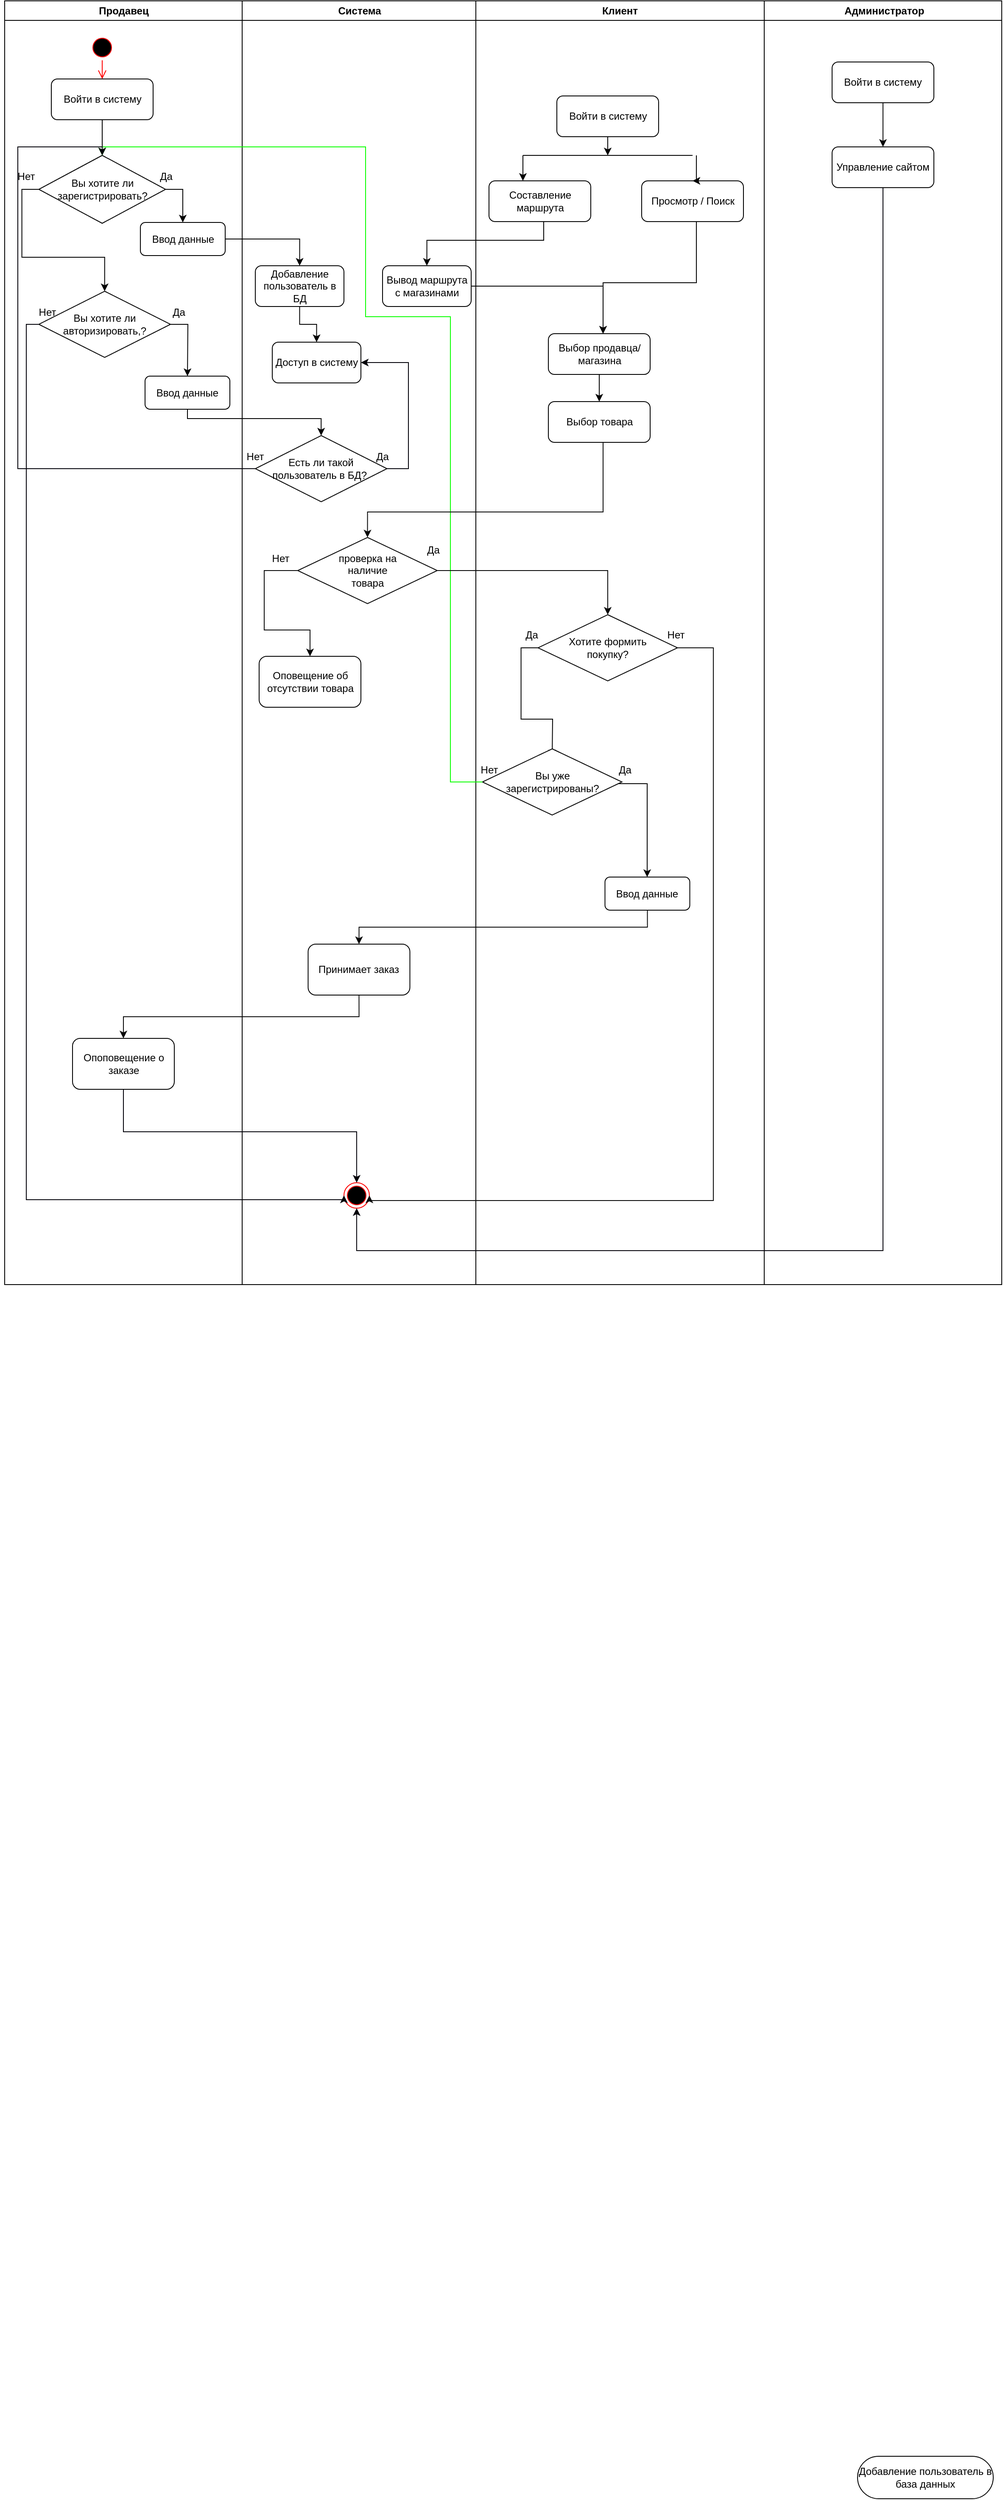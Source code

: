 <mxfile version="20.3.0" type="device"><diagram name="Page-1" id="e7e014a7-5840-1c2e-5031-d8a46d1fe8dd"><mxGraphModel dx="4135" dy="1854" grid="1" gridSize="10" guides="1" tooltips="1" connect="1" arrows="1" fold="1" page="1" pageScale="1" pageWidth="1169" pageHeight="826" background="none" math="0" shadow="0"><root><mxCell id="0"/><mxCell id="1" parent="0"/><mxCell id="2" value="Система" style="swimlane;whiteSpace=wrap" parent="1" vertex="1"><mxGeometry x="164.5" y="128" width="275.5" height="1512" as="geometry"/></mxCell><mxCell id="3XjpbT_yiBs3_Gk6vruf-79" value="" style="edgeStyle=orthogonalEdgeStyle;rounded=0;orthogonalLoop=1;jettySize=auto;html=1;" parent="2" source="3XjpbT_yiBs3_Gk6vruf-77" target="3XjpbT_yiBs3_Gk6vruf-78" edge="1"><mxGeometry relative="1" as="geometry"/></mxCell><mxCell id="3XjpbT_yiBs3_Gk6vruf-77" value="Добавление пользователь в БД" style="rounded=1;whiteSpace=wrap;html=1;" parent="2" vertex="1"><mxGeometry x="15.5" y="312" width="104.5" height="48" as="geometry"/></mxCell><mxCell id="3XjpbT_yiBs3_Gk6vruf-78" value="Доступ в систему" style="rounded=1;whiteSpace=wrap;html=1;" parent="2" vertex="1"><mxGeometry x="35.5" y="402" width="104.5" height="48" as="geometry"/></mxCell><mxCell id="3XjpbT_yiBs3_Gk6vruf-210" style="edgeStyle=orthogonalEdgeStyle;rounded=0;orthogonalLoop=1;jettySize=auto;html=1;entryX=1;entryY=0.5;entryDx=0;entryDy=0;strokeColor=#010008;startArrow=none;startFill=0;endArrow=classic;endFill=1;" parent="2" source="3XjpbT_yiBs3_Gk6vruf-85" target="3XjpbT_yiBs3_Gk6vruf-78" edge="1"><mxGeometry relative="1" as="geometry"><Array as="points"><mxPoint x="196" y="551"/><mxPoint x="196" y="426"/></Array></mxGeometry></mxCell><mxCell id="3XjpbT_yiBs3_Gk6vruf-85" value="Есть ли такой пользователь в БД?&amp;nbsp;" style="rhombus;whiteSpace=wrap;html=1;" parent="2" vertex="1"><mxGeometry x="15.5" y="512" width="155.25" height="78" as="geometry"/></mxCell><mxCell id="3XjpbT_yiBs3_Gk6vruf-90" value="Да" style="text;html=1;strokeColor=none;fillColor=none;align=center;verticalAlign=middle;whiteSpace=wrap;rounded=0;" parent="2" vertex="1"><mxGeometry x="135.5" y="522" width="60" height="30" as="geometry"/></mxCell><mxCell id="3XjpbT_yiBs3_Gk6vruf-119" value="Вывод маршрута с магазинами" style="rounded=1;whiteSpace=wrap;html=1;" parent="2" vertex="1"><mxGeometry x="165.5" y="312" width="104.5" height="48" as="geometry"/></mxCell><mxCell id="3XjpbT_yiBs3_Gk6vruf-160" value="Принимает заказ" style="rounded=1;whiteSpace=wrap;html=1;" parent="2" vertex="1"><mxGeometry x="77.75" y="1111" width="120" height="60" as="geometry"/></mxCell><mxCell id="3XjpbT_yiBs3_Gk6vruf-185" value="проверка на &lt;br&gt;наличие &lt;br&gt;товара" style="rhombus;whiteSpace=wrap;html=1;" parent="2" vertex="1"><mxGeometry x="65.5" y="632" width="164.5" height="78" as="geometry"/></mxCell><mxCell id="3XjpbT_yiBs3_Gk6vruf-188" value="Да" style="text;html=1;strokeColor=none;fillColor=none;align=center;verticalAlign=middle;whiteSpace=wrap;rounded=0;" parent="2" vertex="1"><mxGeometry x="195.5" y="632" width="60" height="30" as="geometry"/></mxCell><mxCell id="3XjpbT_yiBs3_Gk6vruf-189" value="Нет" style="text;html=1;strokeColor=none;fillColor=none;align=center;verticalAlign=middle;whiteSpace=wrap;rounded=0;" parent="2" vertex="1"><mxGeometry x="15.5" y="642" width="60" height="30" as="geometry"/></mxCell><mxCell id="3XjpbT_yiBs3_Gk6vruf-190" value="Оповещение об отсутствии товара" style="rounded=1;whiteSpace=wrap;html=1;" parent="2" vertex="1"><mxGeometry x="20" y="772" width="120" height="60" as="geometry"/></mxCell><mxCell id="3XjpbT_yiBs3_Gk6vruf-207" value="" style="ellipse;html=1;shape=endState;fillColor=#000000;strokeColor=#ff0000;" parent="2" vertex="1"><mxGeometry x="120" y="1392" width="30" height="30" as="geometry"/></mxCell><mxCell id="3XjpbT_yiBs3_Gk6vruf-91" value="Нет" style="text;html=1;strokeColor=none;fillColor=none;align=center;verticalAlign=middle;whiteSpace=wrap;rounded=0;" parent="2" vertex="1"><mxGeometry x="-14.5" y="522" width="60" height="30" as="geometry"/></mxCell><mxCell id="3XjpbT_yiBs3_Gk6vruf-191" style="edgeStyle=orthogonalEdgeStyle;rounded=0;orthogonalLoop=1;jettySize=auto;html=1;strokeColor=#080808;startArrow=none;startFill=0;endArrow=classic;endFill=1;entryX=0.5;entryY=0;entryDx=0;entryDy=0;" parent="2" source="3XjpbT_yiBs3_Gk6vruf-185" target="3XjpbT_yiBs3_Gk6vruf-190" edge="1"><mxGeometry relative="1" as="geometry"><mxPoint x="15.5" y="752" as="targetPoint"/><Array as="points"><mxPoint x="26" y="671"/><mxPoint x="26" y="741"/><mxPoint x="80" y="741"/></Array></mxGeometry></mxCell><mxCell id="3" value="Клиент" style="swimlane;whiteSpace=wrap" parent="1" vertex="1"><mxGeometry x="440" y="128" width="340" height="1512" as="geometry"/></mxCell><mxCell id="3XjpbT_yiBs3_Gk6vruf-99" value="Войти в систему" style="rounded=1;whiteSpace=wrap;html=1;" parent="3" vertex="1"><mxGeometry x="95.5" y="112" width="120" height="48" as="geometry"/></mxCell><mxCell id="3XjpbT_yiBs3_Gk6vruf-100" style="edgeStyle=orthogonalEdgeStyle;rounded=0;orthogonalLoop=1;jettySize=auto;html=1;entryX=0.5;entryY=0;entryDx=0;entryDy=0;" parent="3" source="3XjpbT_yiBs3_Gk6vruf-99" edge="1"><mxGeometry relative="1" as="geometry"><mxPoint x="155.5" y="182" as="targetPoint"/></mxGeometry></mxCell><mxCell id="3XjpbT_yiBs3_Gk6vruf-101" value="Составление маршрута" style="rounded=1;whiteSpace=wrap;html=1;" parent="3" vertex="1"><mxGeometry x="15.5" y="212" width="120" height="48" as="geometry"/></mxCell><mxCell id="3XjpbT_yiBs3_Gk6vruf-102" value="" style="endArrow=none;html=1;rounded=0;" parent="3" edge="1"><mxGeometry width="50" height="50" relative="1" as="geometry"><mxPoint x="55.5" y="182" as="sourcePoint"/><mxPoint x="255.5" y="182" as="targetPoint"/></mxGeometry></mxCell><mxCell id="3XjpbT_yiBs3_Gk6vruf-104" value="Просмотр / Поиск" style="rounded=1;whiteSpace=wrap;html=1;" parent="3" vertex="1"><mxGeometry x="195.5" y="212" width="120" height="48" as="geometry"/></mxCell><mxCell id="3XjpbT_yiBs3_Gk6vruf-113" style="edgeStyle=orthogonalEdgeStyle;rounded=0;orthogonalLoop=1;jettySize=auto;html=1;endArrow=none;endFill=0;startArrow=classic;startFill=1;" parent="3" edge="1"><mxGeometry relative="1" as="geometry"><mxPoint x="55.5" y="182" as="targetPoint"/><mxPoint x="55.5" y="212" as="sourcePoint"/></mxGeometry></mxCell><mxCell id="3XjpbT_yiBs3_Gk6vruf-124" value="Выбор продавца/магазина" style="rounded=1;whiteSpace=wrap;html=1;" parent="3" vertex="1"><mxGeometry x="85.5" y="392" width="120" height="48" as="geometry"/></mxCell><mxCell id="3XjpbT_yiBs3_Gk6vruf-127" style="edgeStyle=orthogonalEdgeStyle;rounded=0;orthogonalLoop=1;jettySize=auto;html=1;startArrow=none;startFill=0;endArrow=classic;endFill=1;exitX=0.5;exitY=1;exitDx=0;exitDy=0;" parent="3" source="3XjpbT_yiBs3_Gk6vruf-124" target="3XjpbT_yiBs3_Gk6vruf-125" edge="1"><mxGeometry relative="1" as="geometry"/></mxCell><mxCell id="3XjpbT_yiBs3_Gk6vruf-125" value="Выбор товара" style="rounded=1;whiteSpace=wrap;html=1;" parent="3" vertex="1"><mxGeometry x="85.5" y="472" width="120" height="48" as="geometry"/></mxCell><mxCell id="3XjpbT_yiBs3_Gk6vruf-139" style="edgeStyle=orthogonalEdgeStyle;rounded=0;orthogonalLoop=1;jettySize=auto;html=1;startArrow=none;startFill=0;endArrow=classic;endFill=1;exitX=0;exitY=0.5;exitDx=0;exitDy=0;" parent="3" source="3XjpbT_yiBs3_Gk6vruf-129" edge="1"><mxGeometry relative="1" as="geometry"><mxPoint x="90.0" y="891.0" as="targetPoint"/></mxGeometry></mxCell><mxCell id="3XjpbT_yiBs3_Gk6vruf-129" value="Хотите формить &lt;br&gt;покупку?" style="rhombus;whiteSpace=wrap;html=1;" parent="3" vertex="1"><mxGeometry x="73.25" y="723" width="164.5" height="78" as="geometry"/></mxCell><mxCell id="3XjpbT_yiBs3_Gk6vruf-132" value="Да" style="text;html=1;strokeColor=none;fillColor=none;align=center;verticalAlign=middle;whiteSpace=wrap;rounded=0;" parent="3" vertex="1"><mxGeometry x="35.5" y="732" width="60" height="30" as="geometry"/></mxCell><mxCell id="3XjpbT_yiBs3_Gk6vruf-157" style="edgeStyle=orthogonalEdgeStyle;rounded=0;orthogonalLoop=1;jettySize=auto;html=1;startArrow=none;startFill=0;endArrow=classic;endFill=1;exitX=0.25;exitY=1;exitDx=0;exitDy=0;" parent="3" source="3XjpbT_yiBs3_Gk6vruf-158" target="3XjpbT_yiBs3_Gk6vruf-156" edge="1"><mxGeometry relative="1" as="geometry"><mxPoint x="172.25" y="930.0" as="sourcePoint"/><Array as="points"><mxPoint x="202" y="922"/></Array></mxGeometry></mxCell><mxCell id="3XjpbT_yiBs3_Gk6vruf-138" value="Вы уже &lt;br&gt;зарегистрированы?&lt;br&gt;" style="rhombus;whiteSpace=wrap;html=1;" parent="3" vertex="1"><mxGeometry x="7.75" y="881" width="164.5" height="78" as="geometry"/></mxCell><mxCell id="3XjpbT_yiBs3_Gk6vruf-156" value="Ввод данные" style="rounded=1;whiteSpace=wrap;html=1;" parent="3" vertex="1"><mxGeometry x="152.25" y="1032" width="100" height="39" as="geometry"/></mxCell><mxCell id="3XjpbT_yiBs3_Gk6vruf-158" value="Да" style="text;html=1;strokeColor=none;fillColor=none;align=center;verticalAlign=middle;whiteSpace=wrap;rounded=0;" parent="3" vertex="1"><mxGeometry x="145.5" y="891" width="60" height="30" as="geometry"/></mxCell><mxCell id="3XjpbT_yiBs3_Gk6vruf-163" value="Нет" style="text;html=1;strokeColor=none;fillColor=none;align=center;verticalAlign=middle;whiteSpace=wrap;rounded=0;" parent="3" vertex="1"><mxGeometry x="205.5" y="732" width="60" height="30" as="geometry"/></mxCell><mxCell id="3XjpbT_yiBs3_Gk6vruf-203" value="Нет" style="text;html=1;strokeColor=none;fillColor=none;align=center;verticalAlign=middle;whiteSpace=wrap;rounded=0;" parent="3" vertex="1"><mxGeometry x="-14.5" y="891" width="60" height="30" as="geometry"/></mxCell><mxCell id="4" value=" Администратор" style="swimlane;whiteSpace=wrap" parent="1" vertex="1"><mxGeometry x="780" y="128" width="280" height="1512" as="geometry"/></mxCell><mxCell id="3XjpbT_yiBs3_Gk6vruf-199" style="edgeStyle=orthogonalEdgeStyle;rounded=0;orthogonalLoop=1;jettySize=auto;html=1;strokeColor=#080808;startArrow=none;startFill=0;endArrow=classic;endFill=1;" parent="4" source="3XjpbT_yiBs3_Gk6vruf-195" target="3XjpbT_yiBs3_Gk6vruf-198" edge="1"><mxGeometry relative="1" as="geometry"/></mxCell><mxCell id="3XjpbT_yiBs3_Gk6vruf-195" value="Войти в систему" style="rounded=1;whiteSpace=wrap;html=1;" parent="4" vertex="1"><mxGeometry x="80" y="72" width="120" height="48" as="geometry"/></mxCell><mxCell id="3XjpbT_yiBs3_Gk6vruf-198" value="Управление сайтом" style="rounded=1;whiteSpace=wrap;html=1;" parent="4" vertex="1"><mxGeometry x="80" y="172" width="120" height="48" as="geometry"/></mxCell><mxCell id="3XjpbT_yiBs3_Gk6vruf-48" value="Продавец" style="swimlane;whiteSpace=wrap" parent="1" vertex="1"><mxGeometry x="-115.5" y="128" width="280" height="1512" as="geometry"/></mxCell><mxCell id="3XjpbT_yiBs3_Gk6vruf-49" value="" style="ellipse;shape=startState;fillColor=#000000;strokeColor=#ff0000;" parent="3XjpbT_yiBs3_Gk6vruf-48" vertex="1"><mxGeometry x="100" y="40" width="30" height="30" as="geometry"/></mxCell><mxCell id="3XjpbT_yiBs3_Gk6vruf-50" value="" style="edgeStyle=elbowEdgeStyle;elbow=horizontal;verticalAlign=bottom;endArrow=open;endSize=8;strokeColor=#FF0000;endFill=1;rounded=0;entryX=0.5;entryY=0;entryDx=0;entryDy=0;" parent="3XjpbT_yiBs3_Gk6vruf-48" source="3XjpbT_yiBs3_Gk6vruf-49" target="3XjpbT_yiBs3_Gk6vruf-53" edge="1"><mxGeometry x="100" y="40" as="geometry"><mxPoint x="115.5" y="110" as="targetPoint"/></mxGeometry></mxCell><mxCell id="3XjpbT_yiBs3_Gk6vruf-72" style="edgeStyle=orthogonalEdgeStyle;rounded=0;orthogonalLoop=1;jettySize=auto;html=1;entryX=0.5;entryY=0;entryDx=0;entryDy=0;" parent="3XjpbT_yiBs3_Gk6vruf-48" source="3XjpbT_yiBs3_Gk6vruf-53" target="3XjpbT_yiBs3_Gk6vruf-55" edge="1"><mxGeometry relative="1" as="geometry"/></mxCell><mxCell id="3XjpbT_yiBs3_Gk6vruf-53" value="Войти в систему" style="rounded=1;whiteSpace=wrap;html=1;" parent="3XjpbT_yiBs3_Gk6vruf-48" vertex="1"><mxGeometry x="55" y="92" width="120" height="48" as="geometry"/></mxCell><mxCell id="3XjpbT_yiBs3_Gk6vruf-57" value="Ввод данные" style="rounded=1;whiteSpace=wrap;html=1;" parent="3XjpbT_yiBs3_Gk6vruf-48" vertex="1"><mxGeometry x="160" y="261" width="100" height="39" as="geometry"/></mxCell><mxCell id="3XjpbT_yiBs3_Gk6vruf-74" style="edgeStyle=orthogonalEdgeStyle;rounded=0;orthogonalLoop=1;jettySize=auto;html=1;entryX=0.5;entryY=0;entryDx=0;entryDy=0;exitX=1;exitY=0.5;exitDx=0;exitDy=0;" parent="3XjpbT_yiBs3_Gk6vruf-48" source="3XjpbT_yiBs3_Gk6vruf-55" target="3XjpbT_yiBs3_Gk6vruf-57" edge="1"><mxGeometry relative="1" as="geometry"/></mxCell><mxCell id="3XjpbT_yiBs3_Gk6vruf-55" value="Вы хотите ли зарегистрировать?" style="rhombus;whiteSpace=wrap;html=1;" parent="3XjpbT_yiBs3_Gk6vruf-48" vertex="1"><mxGeometry x="40.25" y="182" width="149.5" height="80" as="geometry"/></mxCell><mxCell id="3XjpbT_yiBs3_Gk6vruf-81" value="Вы хотите ли авторизировать,?" style="rhombus;whiteSpace=wrap;html=1;" parent="3XjpbT_yiBs3_Gk6vruf-48" vertex="1"><mxGeometry x="40.25" y="342" width="155.25" height="78" as="geometry"/></mxCell><mxCell id="3XjpbT_yiBs3_Gk6vruf-80" style="edgeStyle=orthogonalEdgeStyle;rounded=0;orthogonalLoop=1;jettySize=auto;html=1;entryX=0.5;entryY=0;entryDx=0;entryDy=0;exitX=0;exitY=0.5;exitDx=0;exitDy=0;" parent="3XjpbT_yiBs3_Gk6vruf-48" source="3XjpbT_yiBs3_Gk6vruf-55" target="3XjpbT_yiBs3_Gk6vruf-81" edge="1"><mxGeometry relative="1" as="geometry"><mxPoint x="35.5" y="322" as="targetPoint"/></mxGeometry></mxCell><mxCell id="3XjpbT_yiBs3_Gk6vruf-61" value="Нет" style="text;html=1;strokeColor=none;fillColor=none;align=center;verticalAlign=middle;whiteSpace=wrap;rounded=0;" parent="3XjpbT_yiBs3_Gk6vruf-48" vertex="1"><mxGeometry x="-5" y="192" width="60" height="30" as="geometry"/></mxCell><mxCell id="3XjpbT_yiBs3_Gk6vruf-84" value="Ввод данные" style="rounded=1;whiteSpace=wrap;html=1;" parent="3XjpbT_yiBs3_Gk6vruf-48" vertex="1"><mxGeometry x="165.5" y="442" width="100" height="39" as="geometry"/></mxCell><mxCell id="3XjpbT_yiBs3_Gk6vruf-63" value="Да" style="text;html=1;strokeColor=none;fillColor=none;align=center;verticalAlign=middle;whiteSpace=wrap;rounded=0;" parent="3XjpbT_yiBs3_Gk6vruf-48" vertex="1"><mxGeometry x="175.5" y="352" width="60" height="30" as="geometry"/></mxCell><mxCell id="3XjpbT_yiBs3_Gk6vruf-166" value="Опоповещение о заказе" style="rounded=1;whiteSpace=wrap;html=1;" parent="3XjpbT_yiBs3_Gk6vruf-48" vertex="1"><mxGeometry x="80" y="1222" width="120" height="60" as="geometry"/></mxCell><mxCell id="3XjpbT_yiBs3_Gk6vruf-202" value="Нет" style="text;html=1;strokeColor=none;fillColor=none;align=center;verticalAlign=middle;whiteSpace=wrap;rounded=0;" parent="3XjpbT_yiBs3_Gk6vruf-48" vertex="1"><mxGeometry x="20" y="352" width="60" height="30" as="geometry"/></mxCell><mxCell id="3XjpbT_yiBs3_Gk6vruf-211" value="Да" style="text;html=1;strokeColor=none;fillColor=none;align=center;verticalAlign=middle;whiteSpace=wrap;rounded=0;" parent="3XjpbT_yiBs3_Gk6vruf-48" vertex="1"><mxGeometry x="160" y="192" width="60" height="30" as="geometry"/></mxCell><mxCell id="3XjpbT_yiBs3_Gk6vruf-75" style="edgeStyle=orthogonalEdgeStyle;rounded=0;orthogonalLoop=1;jettySize=auto;html=1;entryX=0.5;entryY=0;entryDx=0;entryDy=0;" parent="1" source="3XjpbT_yiBs3_Gk6vruf-57" target="3XjpbT_yiBs3_Gk6vruf-77" edge="1"><mxGeometry relative="1" as="geometry"><mxPoint x="240" y="510.0" as="targetPoint"/></mxGeometry></mxCell><mxCell id="3XjpbT_yiBs3_Gk6vruf-76" value="Добавление пользователь в база данных" style="rounded=1;whiteSpace=wrap;html=1;arcSize=50;" parent="1" vertex="1"><mxGeometry x="890" y="3020" width="160" height="50" as="geometry"/></mxCell><mxCell id="3XjpbT_yiBs3_Gk6vruf-83" style="edgeStyle=orthogonalEdgeStyle;rounded=0;orthogonalLoop=1;jettySize=auto;html=1;" parent="1" source="3XjpbT_yiBs3_Gk6vruf-81" edge="1"><mxGeometry relative="1" as="geometry"><mxPoint x="100" y="570" as="targetPoint"/></mxGeometry></mxCell><mxCell id="3XjpbT_yiBs3_Gk6vruf-86" style="edgeStyle=orthogonalEdgeStyle;rounded=0;orthogonalLoop=1;jettySize=auto;html=1;entryX=0.5;entryY=0;entryDx=0;entryDy=0;" parent="1" source="3XjpbT_yiBs3_Gk6vruf-84" target="3XjpbT_yiBs3_Gk6vruf-85" edge="1"><mxGeometry relative="1" as="geometry"><Array as="points"><mxPoint x="100" y="620"/><mxPoint x="258" y="620"/></Array></mxGeometry></mxCell><mxCell id="3XjpbT_yiBs3_Gk6vruf-103" style="edgeStyle=orthogonalEdgeStyle;rounded=0;orthogonalLoop=1;jettySize=auto;html=1;endArrow=none;endFill=0;startArrow=classic;startFill=1;exitX=0.5;exitY=0;exitDx=0;exitDy=0;" parent="1" source="3XjpbT_yiBs3_Gk6vruf-104" edge="1"><mxGeometry relative="1" as="geometry"><mxPoint x="700" y="310" as="targetPoint"/></mxGeometry></mxCell><mxCell id="3XjpbT_yiBs3_Gk6vruf-118" style="edgeStyle=orthogonalEdgeStyle;rounded=0;orthogonalLoop=1;jettySize=auto;html=1;startArrow=none;startFill=0;endArrow=classic;endFill=1;entryX=0.5;entryY=0;entryDx=0;entryDy=0;" parent="1" source="3XjpbT_yiBs3_Gk6vruf-101" target="3XjpbT_yiBs3_Gk6vruf-119" edge="1"><mxGeometry relative="1" as="geometry"><mxPoint x="500" y="430" as="targetPoint"/><Array as="points"><mxPoint x="520" y="410"/><mxPoint x="382" y="410"/></Array></mxGeometry></mxCell><mxCell id="3XjpbT_yiBs3_Gk6vruf-121" style="edgeStyle=orthogonalEdgeStyle;rounded=0;orthogonalLoop=1;jettySize=auto;html=1;startArrow=none;startFill=0;endArrow=classic;endFill=1;" parent="1" source="3XjpbT_yiBs3_Gk6vruf-119" edge="1"><mxGeometry relative="1" as="geometry"><mxPoint x="590" y="520" as="targetPoint"/><Array as="points"><mxPoint x="590" y="464"/></Array></mxGeometry></mxCell><mxCell id="3XjpbT_yiBs3_Gk6vruf-122" style="edgeStyle=orthogonalEdgeStyle;rounded=0;orthogonalLoop=1;jettySize=auto;html=1;startArrow=none;startFill=0;endArrow=classic;endFill=1;" parent="1" source="3XjpbT_yiBs3_Gk6vruf-104" edge="1"><mxGeometry relative="1" as="geometry"><mxPoint x="590.0" y="520" as="targetPoint"/><Array as="points"><mxPoint x="700" y="460"/><mxPoint x="590" y="460"/></Array></mxGeometry></mxCell><mxCell id="3XjpbT_yiBs3_Gk6vruf-162" style="edgeStyle=orthogonalEdgeStyle;rounded=0;orthogonalLoop=1;jettySize=auto;html=1;entryX=0.5;entryY=0;entryDx=0;entryDy=0;startArrow=none;startFill=0;endArrow=classic;endFill=1;strokeColor=#09FF00;" parent="1" source="3XjpbT_yiBs3_Gk6vruf-138" target="3XjpbT_yiBs3_Gk6vruf-55" edge="1"><mxGeometry relative="1" as="geometry"><Array as="points"><mxPoint x="410" y="1048"/><mxPoint x="410" y="500"/><mxPoint x="310" y="500"/><mxPoint x="310" y="300"/><mxPoint y="300"/></Array></mxGeometry></mxCell><mxCell id="3XjpbT_yiBs3_Gk6vruf-165" style="edgeStyle=orthogonalEdgeStyle;rounded=0;orthogonalLoop=1;jettySize=auto;html=1;strokeColor=#080808;startArrow=none;startFill=0;endArrow=classic;endFill=1;entryX=1;entryY=0.5;entryDx=0;entryDy=0;" parent="1" source="3XjpbT_yiBs3_Gk6vruf-129" target="3XjpbT_yiBs3_Gk6vruf-207" edge="1"><mxGeometry relative="1" as="geometry"><mxPoint x="762.5" y="1239" as="targetPoint"/><Array as="points"><mxPoint x="720" y="890"/><mxPoint x="720" y="1541"/></Array></mxGeometry></mxCell><mxCell id="3XjpbT_yiBs3_Gk6vruf-167" style="edgeStyle=orthogonalEdgeStyle;rounded=0;orthogonalLoop=1;jettySize=auto;html=1;strokeColor=#080808;startArrow=none;startFill=0;endArrow=classic;endFill=1;entryX=0.5;entryY=0;entryDx=0;entryDy=0;exitX=0.5;exitY=1;exitDx=0;exitDy=0;" parent="1" source="3XjpbT_yiBs3_Gk6vruf-160" target="3XjpbT_yiBs3_Gk6vruf-166" edge="1"><mxGeometry relative="1" as="geometry"/></mxCell><mxCell id="3XjpbT_yiBs3_Gk6vruf-186" style="edgeStyle=orthogonalEdgeStyle;rounded=0;orthogonalLoop=1;jettySize=auto;html=1;entryX=0.5;entryY=0;entryDx=0;entryDy=0;strokeColor=#080808;startArrow=none;startFill=0;endArrow=classic;endFill=1;" parent="1" source="3XjpbT_yiBs3_Gk6vruf-125" target="3XjpbT_yiBs3_Gk6vruf-185" edge="1"><mxGeometry relative="1" as="geometry"><Array as="points"><mxPoint x="590" y="730"/><mxPoint x="312" y="730"/></Array></mxGeometry></mxCell><mxCell id="3XjpbT_yiBs3_Gk6vruf-187" style="edgeStyle=orthogonalEdgeStyle;rounded=0;orthogonalLoop=1;jettySize=auto;html=1;entryX=0.5;entryY=0;entryDx=0;entryDy=0;strokeColor=#080808;startArrow=none;startFill=0;endArrow=classic;endFill=1;" parent="1" source="3XjpbT_yiBs3_Gk6vruf-185" target="3XjpbT_yiBs3_Gk6vruf-129" edge="1"><mxGeometry relative="1" as="geometry"/></mxCell><mxCell id="3XjpbT_yiBs3_Gk6vruf-194" style="edgeStyle=orthogonalEdgeStyle;rounded=0;orthogonalLoop=1;jettySize=auto;html=1;strokeColor=#080808;startArrow=none;startFill=0;endArrow=classic;endFill=1;entryX=0.5;entryY=0;entryDx=0;entryDy=0;exitX=0.5;exitY=1;exitDx=0;exitDy=0;" parent="1" source="3XjpbT_yiBs3_Gk6vruf-156" target="3XjpbT_yiBs3_Gk6vruf-160" edge="1"><mxGeometry relative="1" as="geometry"><mxPoint x="370" y="1200" as="targetPoint"/></mxGeometry></mxCell><mxCell id="3XjpbT_yiBs3_Gk6vruf-200" style="edgeStyle=orthogonalEdgeStyle;rounded=0;orthogonalLoop=1;jettySize=auto;html=1;strokeColor=#010008;startArrow=none;startFill=0;endArrow=classic;endFill=1;entryX=0.5;entryY=0;entryDx=0;entryDy=0;" parent="1" source="3XjpbT_yiBs3_Gk6vruf-85" target="3XjpbT_yiBs3_Gk6vruf-55" edge="1"><mxGeometry relative="1" as="geometry"><Array as="points"><mxPoint x="-100" y="679"/><mxPoint x="-100" y="300"/><mxPoint y="300"/></Array></mxGeometry></mxCell><mxCell id="3XjpbT_yiBs3_Gk6vruf-201" style="edgeStyle=orthogonalEdgeStyle;rounded=0;orthogonalLoop=1;jettySize=auto;html=1;strokeColor=#010008;startArrow=none;startFill=0;endArrow=classic;endFill=1;entryX=0;entryY=0.5;entryDx=0;entryDy=0;" parent="1" source="3XjpbT_yiBs3_Gk6vruf-81" target="3XjpbT_yiBs3_Gk6vruf-207" edge="1"><mxGeometry relative="1" as="geometry"><mxPoint x="-180" y="520" as="targetPoint"/><Array as="points"><mxPoint x="-90" y="509"/><mxPoint x="-90" y="1540"/><mxPoint x="284" y="1540"/></Array></mxGeometry></mxCell><mxCell id="3XjpbT_yiBs3_Gk6vruf-208" style="edgeStyle=orthogonalEdgeStyle;rounded=0;orthogonalLoop=1;jettySize=auto;html=1;entryX=0.5;entryY=0;entryDx=0;entryDy=0;strokeColor=#010008;startArrow=none;startFill=0;endArrow=classic;endFill=1;" parent="1" source="3XjpbT_yiBs3_Gk6vruf-166" target="3XjpbT_yiBs3_Gk6vruf-207" edge="1"><mxGeometry relative="1" as="geometry"><Array as="points"><mxPoint x="25" y="1460"/><mxPoint x="299" y="1460"/></Array></mxGeometry></mxCell><mxCell id="3XjpbT_yiBs3_Gk6vruf-209" style="edgeStyle=orthogonalEdgeStyle;rounded=0;orthogonalLoop=1;jettySize=auto;html=1;entryX=0.5;entryY=1;entryDx=0;entryDy=0;strokeColor=#010008;startArrow=none;startFill=0;endArrow=classic;endFill=1;" parent="1" source="3XjpbT_yiBs3_Gk6vruf-198" target="3XjpbT_yiBs3_Gk6vruf-207" edge="1"><mxGeometry relative="1" as="geometry"><Array as="points"><mxPoint x="920" y="1600"/><mxPoint x="299" y="1600"/></Array></mxGeometry></mxCell></root></mxGraphModel></diagram></mxfile>